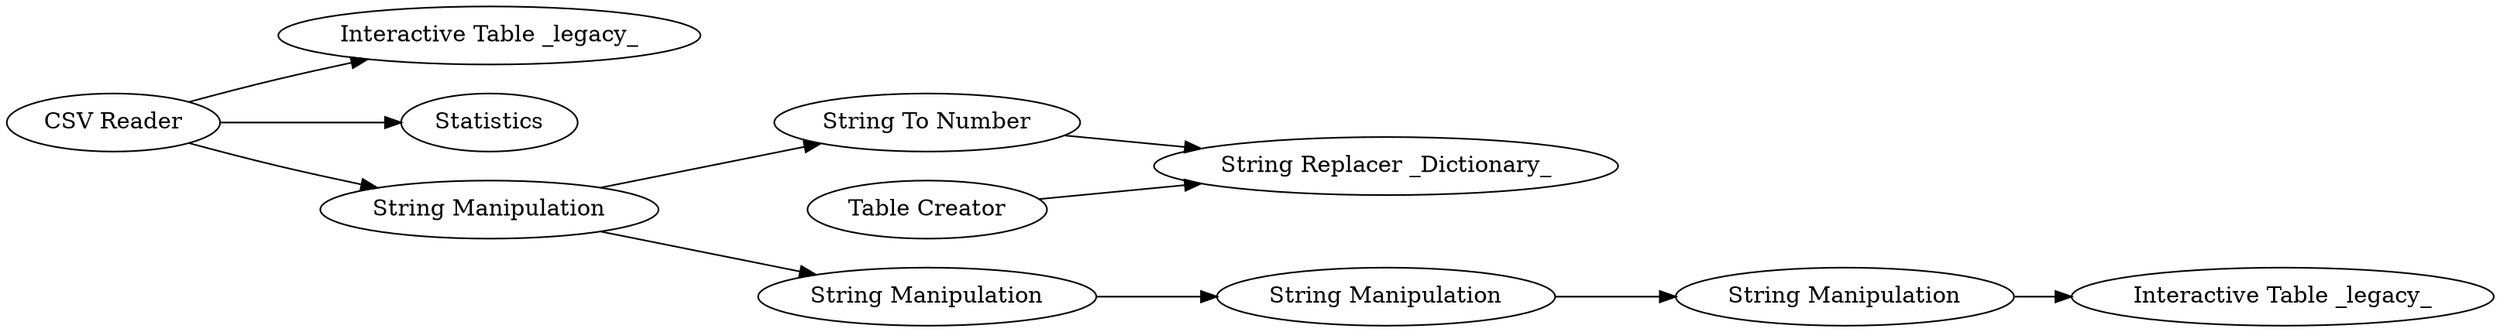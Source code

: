 digraph {
	1 [label="CSV Reader"]
	2 [label="Interactive Table _legacy_"]
	3 [label=Statistics]
	4 [label="String To Number"]
	5 [label="String Replacer _Dictionary_"]
	6 [label="Table Creator"]
	7 [label="String Manipulation"]
	8 [label="Interactive Table _legacy_"]
	9 [label="String Manipulation"]
	10 [label="String Manipulation"]
	11 [label="String Manipulation"]
	1 -> 3
	1 -> 2
	1 -> 7
	4 -> 5
	6 -> 5
	7 -> 4
	7 -> 9
	9 -> 10
	10 -> 11
	11 -> 8
	rankdir=LR
}
